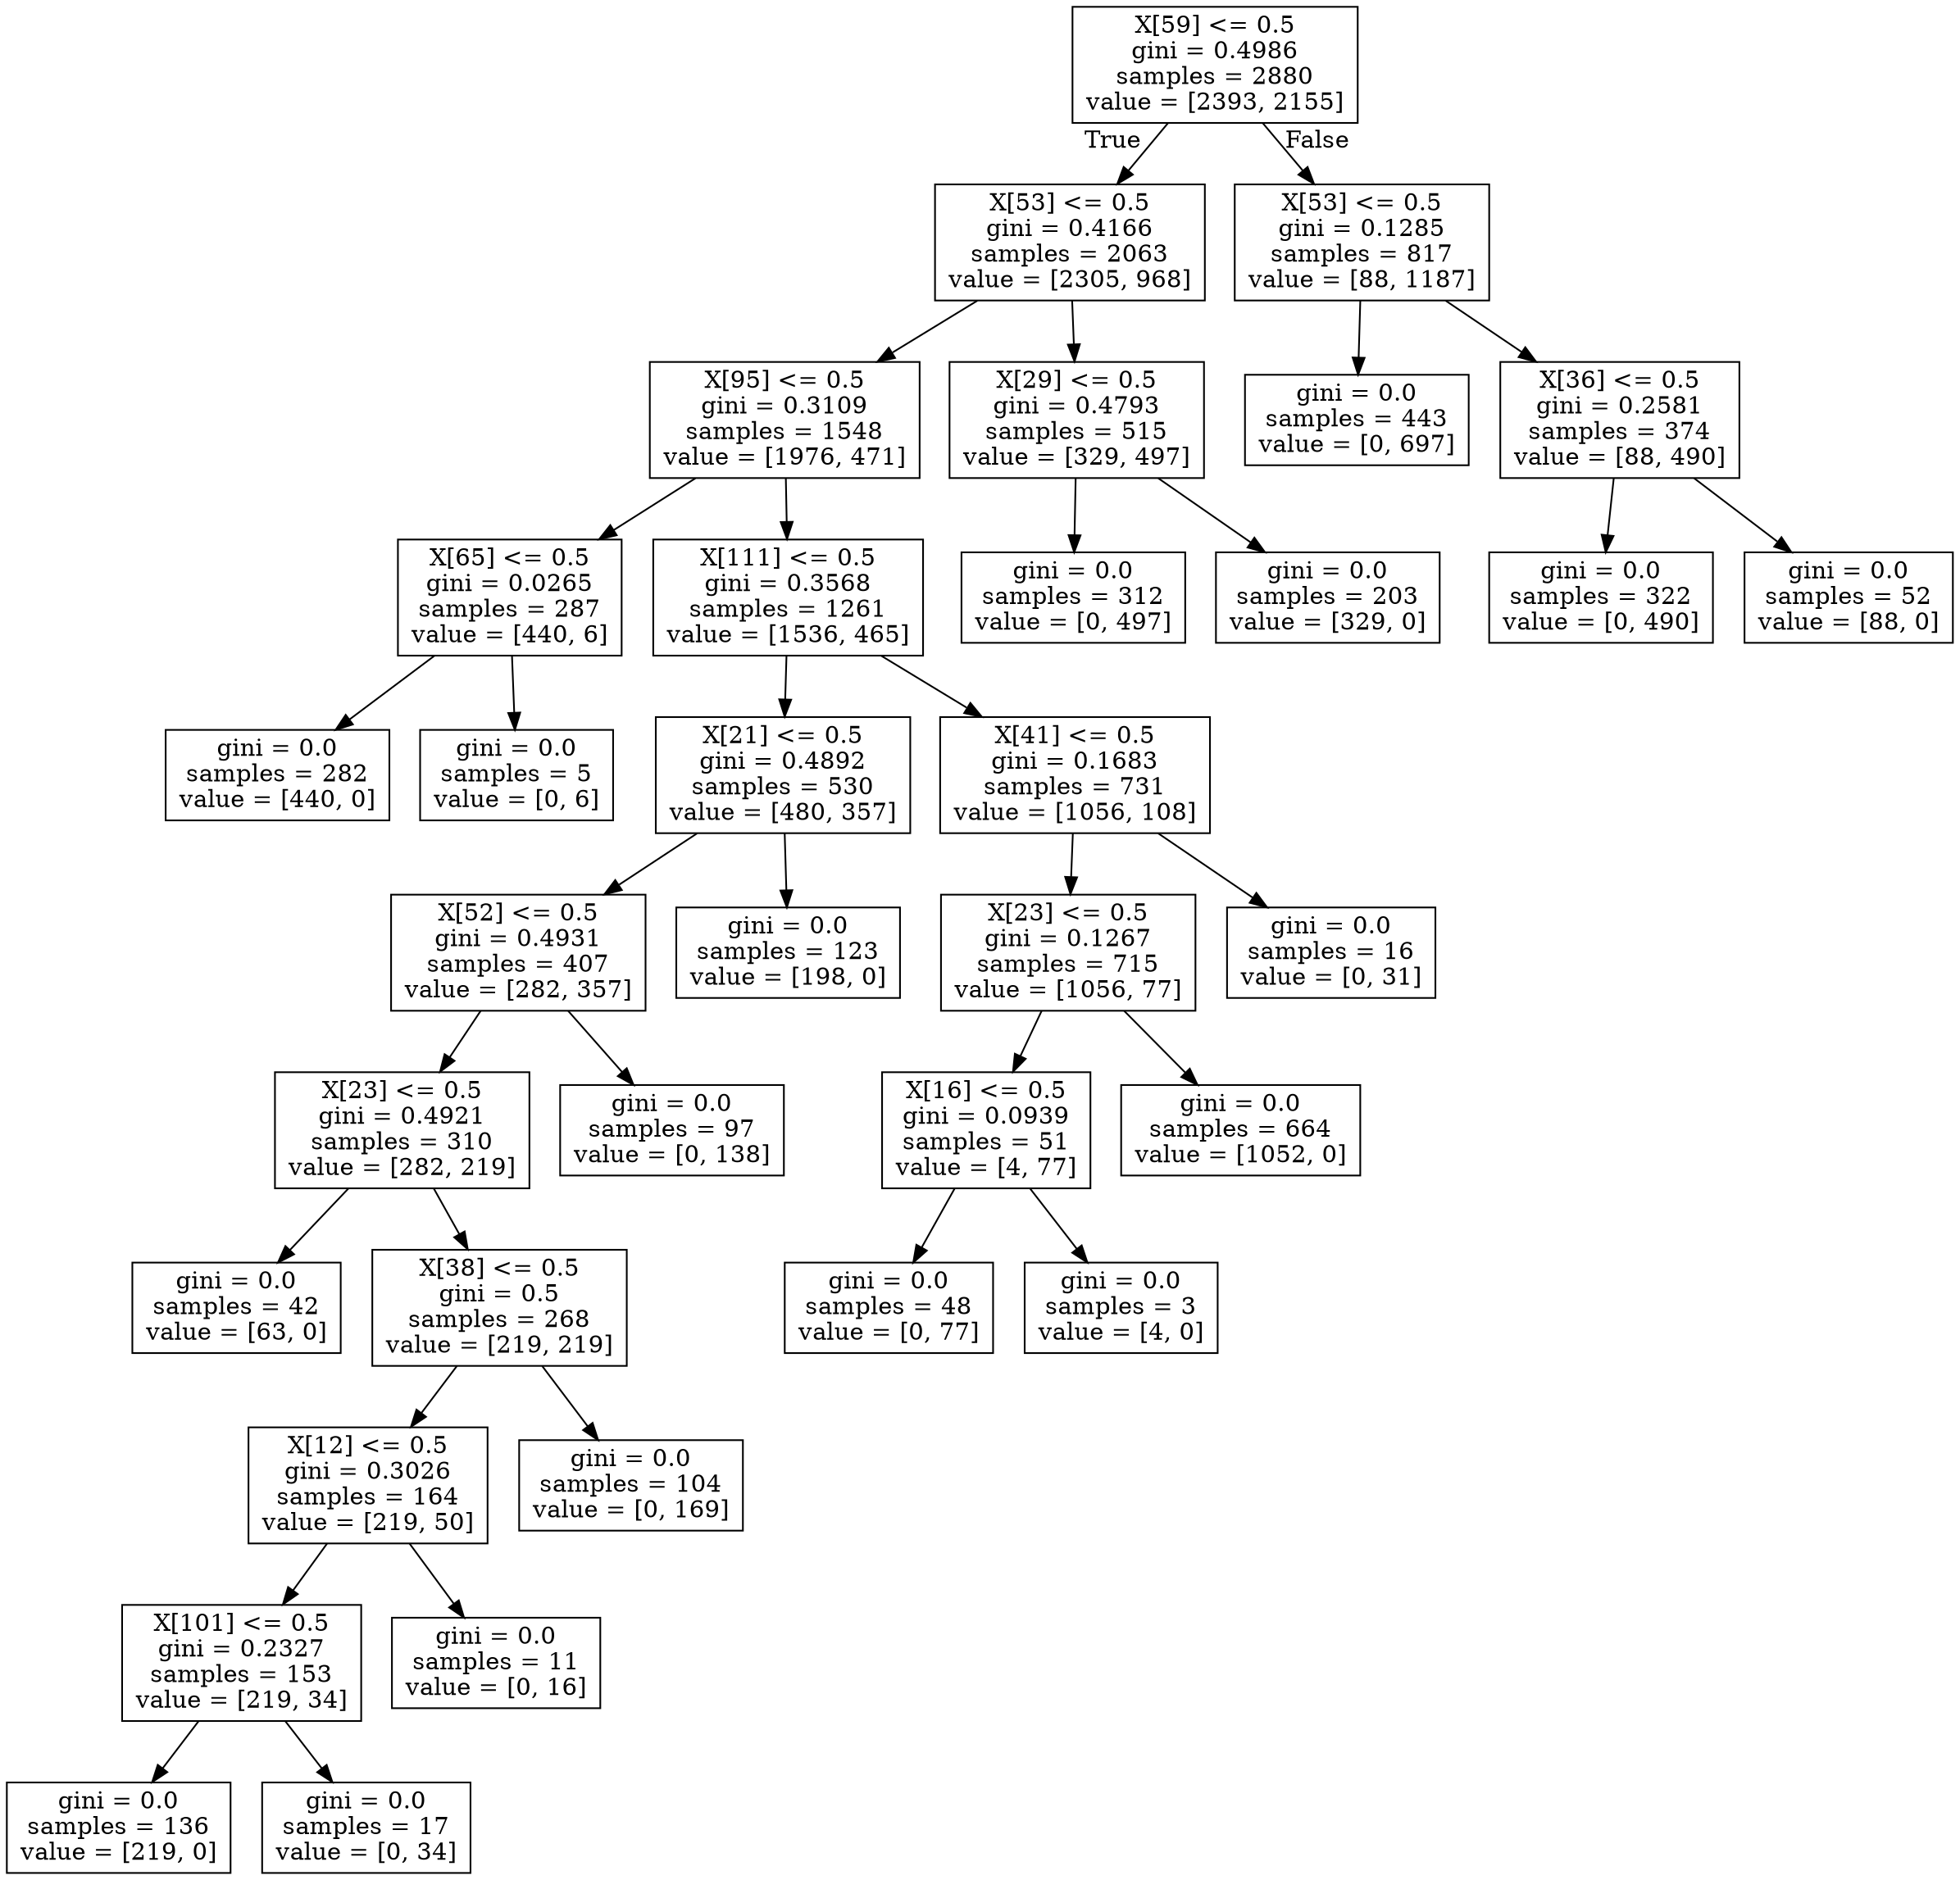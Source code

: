 digraph Tree {
node [shape=box] ;
0 [label="X[59] <= 0.5\ngini = 0.4986\nsamples = 2880\nvalue = [2393, 2155]"] ;
1 [label="X[53] <= 0.5\ngini = 0.4166\nsamples = 2063\nvalue = [2305, 968]"] ;
0 -> 1 [labeldistance=2.5, labelangle=45, headlabel="True"] ;
2 [label="X[95] <= 0.5\ngini = 0.3109\nsamples = 1548\nvalue = [1976, 471]"] ;
1 -> 2 ;
3 [label="X[65] <= 0.5\ngini = 0.0265\nsamples = 287\nvalue = [440, 6]"] ;
2 -> 3 ;
4 [label="gini = 0.0\nsamples = 282\nvalue = [440, 0]"] ;
3 -> 4 ;
5 [label="gini = 0.0\nsamples = 5\nvalue = [0, 6]"] ;
3 -> 5 ;
6 [label="X[111] <= 0.5\ngini = 0.3568\nsamples = 1261\nvalue = [1536, 465]"] ;
2 -> 6 ;
7 [label="X[21] <= 0.5\ngini = 0.4892\nsamples = 530\nvalue = [480, 357]"] ;
6 -> 7 ;
8 [label="X[52] <= 0.5\ngini = 0.4931\nsamples = 407\nvalue = [282, 357]"] ;
7 -> 8 ;
9 [label="X[23] <= 0.5\ngini = 0.4921\nsamples = 310\nvalue = [282, 219]"] ;
8 -> 9 ;
10 [label="gini = 0.0\nsamples = 42\nvalue = [63, 0]"] ;
9 -> 10 ;
11 [label="X[38] <= 0.5\ngini = 0.5\nsamples = 268\nvalue = [219, 219]"] ;
9 -> 11 ;
12 [label="X[12] <= 0.5\ngini = 0.3026\nsamples = 164\nvalue = [219, 50]"] ;
11 -> 12 ;
13 [label="X[101] <= 0.5\ngini = 0.2327\nsamples = 153\nvalue = [219, 34]"] ;
12 -> 13 ;
14 [label="gini = 0.0\nsamples = 136\nvalue = [219, 0]"] ;
13 -> 14 ;
15 [label="gini = 0.0\nsamples = 17\nvalue = [0, 34]"] ;
13 -> 15 ;
16 [label="gini = 0.0\nsamples = 11\nvalue = [0, 16]"] ;
12 -> 16 ;
17 [label="gini = 0.0\nsamples = 104\nvalue = [0, 169]"] ;
11 -> 17 ;
18 [label="gini = 0.0\nsamples = 97\nvalue = [0, 138]"] ;
8 -> 18 ;
19 [label="gini = 0.0\nsamples = 123\nvalue = [198, 0]"] ;
7 -> 19 ;
20 [label="X[41] <= 0.5\ngini = 0.1683\nsamples = 731\nvalue = [1056, 108]"] ;
6 -> 20 ;
21 [label="X[23] <= 0.5\ngini = 0.1267\nsamples = 715\nvalue = [1056, 77]"] ;
20 -> 21 ;
22 [label="X[16] <= 0.5\ngini = 0.0939\nsamples = 51\nvalue = [4, 77]"] ;
21 -> 22 ;
23 [label="gini = 0.0\nsamples = 48\nvalue = [0, 77]"] ;
22 -> 23 ;
24 [label="gini = 0.0\nsamples = 3\nvalue = [4, 0]"] ;
22 -> 24 ;
25 [label="gini = 0.0\nsamples = 664\nvalue = [1052, 0]"] ;
21 -> 25 ;
26 [label="gini = 0.0\nsamples = 16\nvalue = [0, 31]"] ;
20 -> 26 ;
27 [label="X[29] <= 0.5\ngini = 0.4793\nsamples = 515\nvalue = [329, 497]"] ;
1 -> 27 ;
28 [label="gini = 0.0\nsamples = 312\nvalue = [0, 497]"] ;
27 -> 28 ;
29 [label="gini = 0.0\nsamples = 203\nvalue = [329, 0]"] ;
27 -> 29 ;
30 [label="X[53] <= 0.5\ngini = 0.1285\nsamples = 817\nvalue = [88, 1187]"] ;
0 -> 30 [labeldistance=2.5, labelangle=-45, headlabel="False"] ;
31 [label="gini = 0.0\nsamples = 443\nvalue = [0, 697]"] ;
30 -> 31 ;
32 [label="X[36] <= 0.5\ngini = 0.2581\nsamples = 374\nvalue = [88, 490]"] ;
30 -> 32 ;
33 [label="gini = 0.0\nsamples = 322\nvalue = [0, 490]"] ;
32 -> 33 ;
34 [label="gini = 0.0\nsamples = 52\nvalue = [88, 0]"] ;
32 -> 34 ;
}